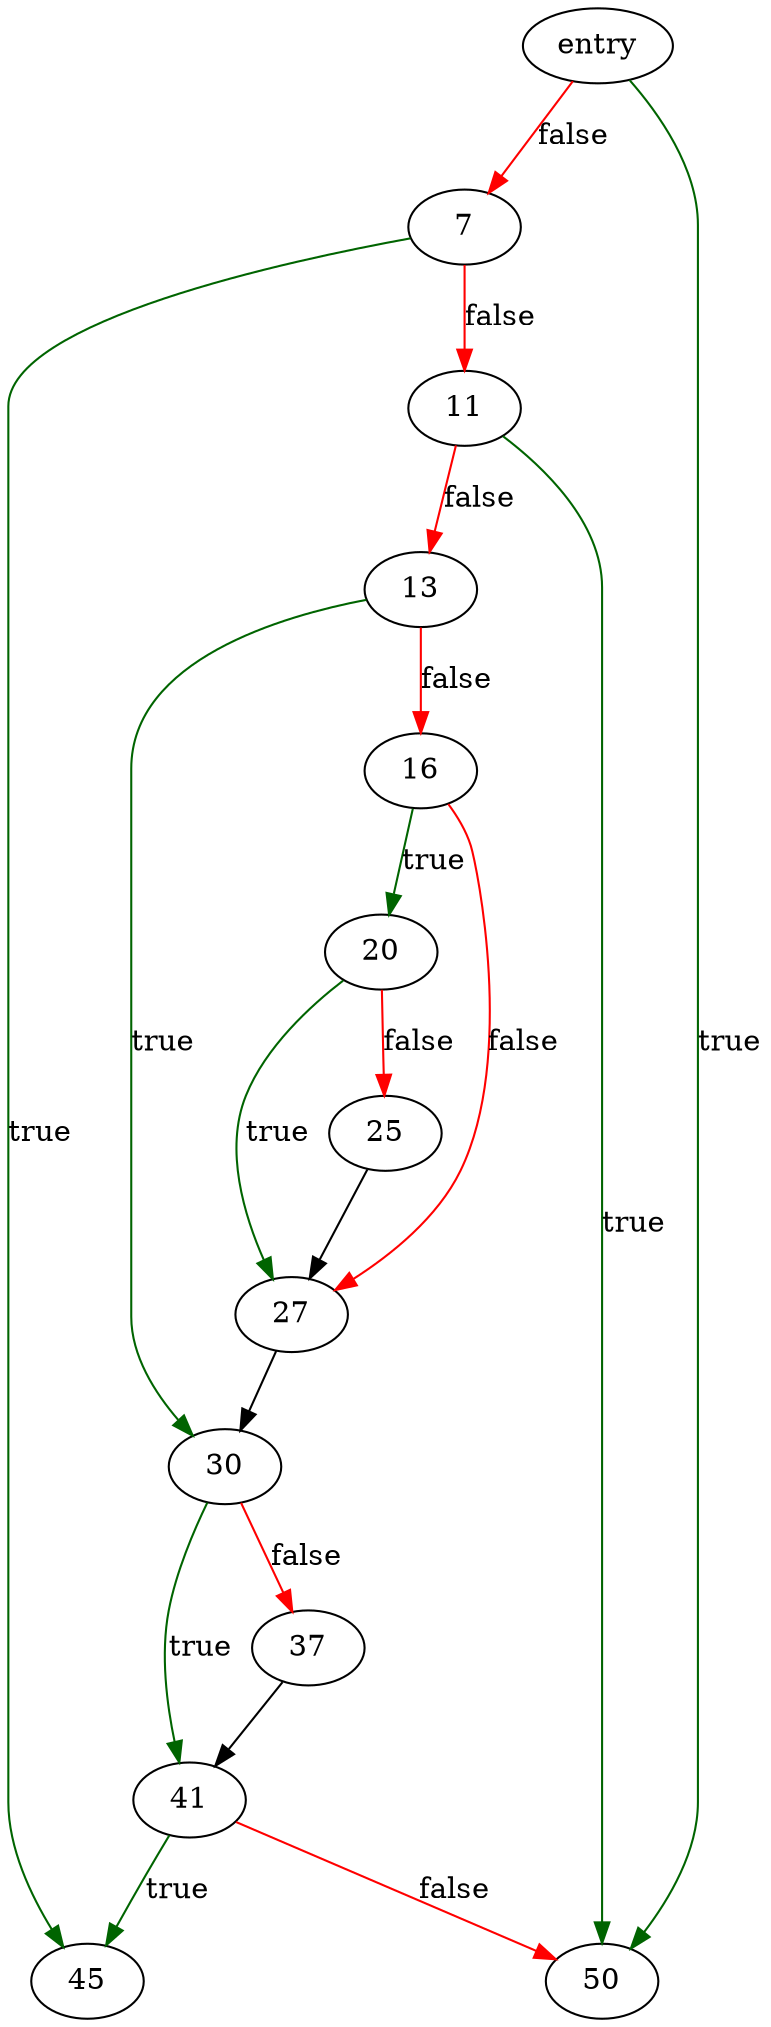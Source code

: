 digraph "set_fd_flags" {
	// Node definitions.
	3 [label=entry];
	7;
	11;
	13;
	16;
	20;
	25;
	27;
	30;
	37;
	41;
	45;
	50;

	// Edge definitions.
	3 -> 7 [
		color=red
		label=false
	];
	3 -> 50 [
		color=darkgreen
		label=true
	];
	7 -> 11 [
		color=red
		label=false
	];
	7 -> 45 [
		color=darkgreen
		label=true
	];
	11 -> 13 [
		color=red
		label=false
	];
	11 -> 50 [
		color=darkgreen
		label=true
	];
	13 -> 16 [
		color=red
		label=false
	];
	13 -> 30 [
		color=darkgreen
		label=true
	];
	16 -> 20 [
		color=darkgreen
		label=true
	];
	16 -> 27 [
		color=red
		label=false
	];
	20 -> 25 [
		color=red
		label=false
	];
	20 -> 27 [
		color=darkgreen
		label=true
	];
	25 -> 27;
	27 -> 30;
	30 -> 37 [
		color=red
		label=false
	];
	30 -> 41 [
		color=darkgreen
		label=true
	];
	37 -> 41;
	41 -> 45 [
		color=darkgreen
		label=true
	];
	41 -> 50 [
		color=red
		label=false
	];
}
